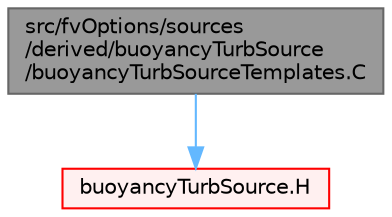 digraph "src/fvOptions/sources/derived/buoyancyTurbSource/buoyancyTurbSourceTemplates.C"
{
 // LATEX_PDF_SIZE
  bgcolor="transparent";
  edge [fontname=Helvetica,fontsize=10,labelfontname=Helvetica,labelfontsize=10];
  node [fontname=Helvetica,fontsize=10,shape=box,height=0.2,width=0.4];
  Node1 [id="Node000001",label="src/fvOptions/sources\l/derived/buoyancyTurbSource\l/buoyancyTurbSourceTemplates.C",height=0.2,width=0.4,color="gray40", fillcolor="grey60", style="filled", fontcolor="black",tooltip=" "];
  Node1 -> Node2 [id="edge1_Node000001_Node000002",color="steelblue1",style="solid",tooltip=" "];
  Node2 [id="Node000002",label="buoyancyTurbSource.H",height=0.2,width=0.4,color="red", fillcolor="#FFF0F0", style="filled",URL="$buoyancyTurbSource_8H.html",tooltip=" "];
}
